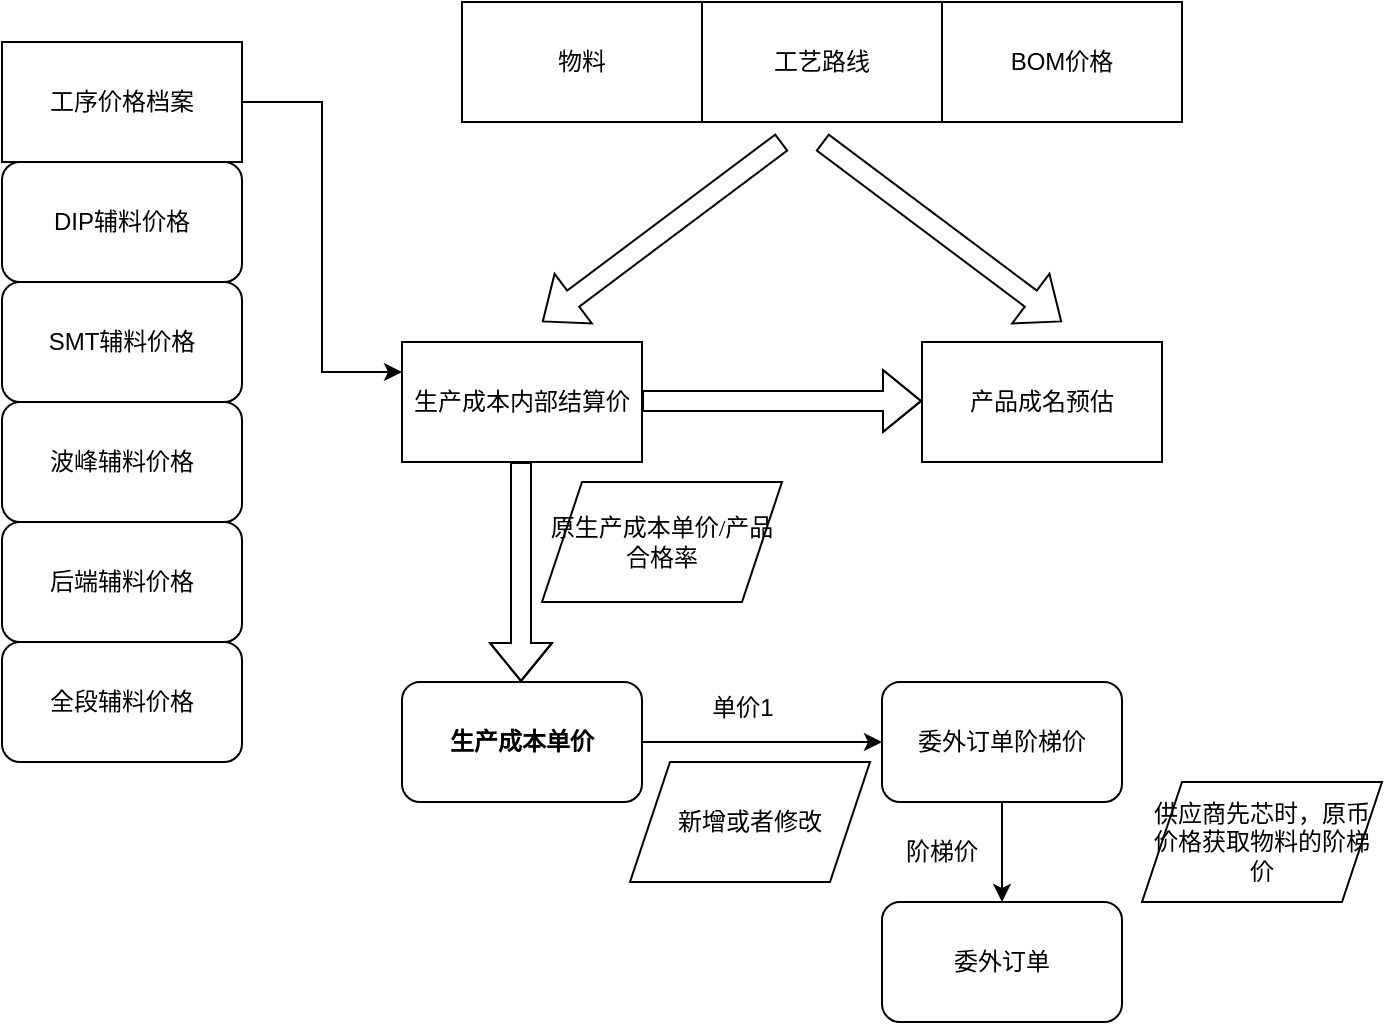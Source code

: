 <mxfile version="21.3.3" type="github">
  <diagram id="C5RBs43oDa-KdzZeNtuy" name="Page-1">
    <mxGraphModel dx="788" dy="581" grid="1" gridSize="10" guides="1" tooltips="1" connect="1" arrows="1" fold="1" page="1" pageScale="1" pageWidth="827" pageHeight="1169" math="0" shadow="0">
      <root>
        <mxCell id="WIyWlLk6GJQsqaUBKTNV-0" />
        <mxCell id="WIyWlLk6GJQsqaUBKTNV-1" parent="WIyWlLk6GJQsqaUBKTNV-0" />
        <mxCell id="87sOYWtt1EghXxEH-w2J-45" style="edgeStyle=orthogonalEdgeStyle;rounded=0;orthogonalLoop=1;jettySize=auto;html=1;entryX=0;entryY=0.25;entryDx=0;entryDy=0;" edge="1" parent="WIyWlLk6GJQsqaUBKTNV-1" source="87sOYWtt1EghXxEH-w2J-0" target="87sOYWtt1EghXxEH-w2J-2">
          <mxGeometry relative="1" as="geometry" />
        </mxCell>
        <mxCell id="87sOYWtt1EghXxEH-w2J-0" value="工序价格档案" style="rounded=0;whiteSpace=wrap;html=1;" vertex="1" parent="WIyWlLk6GJQsqaUBKTNV-1">
          <mxGeometry x="100" y="90" width="120" height="60" as="geometry" />
        </mxCell>
        <mxCell id="87sOYWtt1EghXxEH-w2J-19" value="" style="edgeStyle=orthogonalEdgeStyle;rounded=0;orthogonalLoop=1;jettySize=auto;html=1;" edge="1" parent="WIyWlLk6GJQsqaUBKTNV-1" source="87sOYWtt1EghXxEH-w2J-1" target="87sOYWtt1EghXxEH-w2J-18">
          <mxGeometry relative="1" as="geometry" />
        </mxCell>
        <mxCell id="87sOYWtt1EghXxEH-w2J-1" value="&lt;p class=&quot;MsoNormal&quot;&gt;&lt;b&gt;生产成本单价&lt;/b&gt;&lt;/p&gt;" style="rounded=1;whiteSpace=wrap;html=1;" vertex="1" parent="WIyWlLk6GJQsqaUBKTNV-1">
          <mxGeometry x="300" y="410" width="120" height="60" as="geometry" />
        </mxCell>
        <mxCell id="87sOYWtt1EghXxEH-w2J-2" value="生产成本内部结算价" style="rounded=0;whiteSpace=wrap;html=1;" vertex="1" parent="WIyWlLk6GJQsqaUBKTNV-1">
          <mxGeometry x="300" y="240" width="120" height="60" as="geometry" />
        </mxCell>
        <mxCell id="87sOYWtt1EghXxEH-w2J-10" value="物料" style="whiteSpace=wrap;html=1;" vertex="1" parent="WIyWlLk6GJQsqaUBKTNV-1">
          <mxGeometry x="330" y="70" width="120" height="60" as="geometry" />
        </mxCell>
        <mxCell id="87sOYWtt1EghXxEH-w2J-11" value="工艺路线" style="whiteSpace=wrap;html=1;" vertex="1" parent="WIyWlLk6GJQsqaUBKTNV-1">
          <mxGeometry x="450" y="70" width="120" height="60" as="geometry" />
        </mxCell>
        <mxCell id="87sOYWtt1EghXxEH-w2J-14" value="" style="shape=flexArrow;endArrow=classic;html=1;rounded=0;" edge="1" parent="WIyWlLk6GJQsqaUBKTNV-1">
          <mxGeometry width="50" height="50" relative="1" as="geometry">
            <mxPoint x="359.5" y="300" as="sourcePoint" />
            <mxPoint x="359.5" y="410" as="targetPoint" />
            <Array as="points">
              <mxPoint x="359.5" y="360" />
            </Array>
          </mxGeometry>
        </mxCell>
        <mxCell id="87sOYWtt1EghXxEH-w2J-15" value="&lt;p class=&quot;MsoNormal&quot;&gt;&lt;font face=&quot;宋体&quot;&gt;原生产成本单价&lt;/font&gt;&lt;font face=&quot;Calibri&quot;&gt;/&lt;/font&gt;&lt;font face=&quot;宋体&quot;&gt;产品合格率&lt;/font&gt;&lt;/p&gt;" style="shape=parallelogram;perimeter=parallelogramPerimeter;whiteSpace=wrap;html=1;fixedSize=1;" vertex="1" parent="WIyWlLk6GJQsqaUBKTNV-1">
          <mxGeometry x="370" y="310" width="120" height="60" as="geometry" />
        </mxCell>
        <mxCell id="87sOYWtt1EghXxEH-w2J-21" value="" style="edgeStyle=orthogonalEdgeStyle;rounded=0;orthogonalLoop=1;jettySize=auto;html=1;" edge="1" parent="WIyWlLk6GJQsqaUBKTNV-1" source="87sOYWtt1EghXxEH-w2J-18" target="87sOYWtt1EghXxEH-w2J-20">
          <mxGeometry relative="1" as="geometry" />
        </mxCell>
        <mxCell id="87sOYWtt1EghXxEH-w2J-18" value="委外订单阶梯价" style="whiteSpace=wrap;html=1;rounded=1;" vertex="1" parent="WIyWlLk6GJQsqaUBKTNV-1">
          <mxGeometry x="540" y="410" width="120" height="60" as="geometry" />
        </mxCell>
        <mxCell id="87sOYWtt1EghXxEH-w2J-20" value="委外订单" style="rounded=1;whiteSpace=wrap;html=1;" vertex="1" parent="WIyWlLk6GJQsqaUBKTNV-1">
          <mxGeometry x="540" y="520" width="120" height="60" as="geometry" />
        </mxCell>
        <mxCell id="87sOYWtt1EghXxEH-w2J-23" value="供应商先芯时，原币价格获取物料的阶梯价" style="shape=parallelogram;perimeter=parallelogramPerimeter;whiteSpace=wrap;html=1;fixedSize=1;" vertex="1" parent="WIyWlLk6GJQsqaUBKTNV-1">
          <mxGeometry x="670" y="460" width="120" height="60" as="geometry" />
        </mxCell>
        <mxCell id="87sOYWtt1EghXxEH-w2J-24" value="阶梯价" style="text;html=1;strokeColor=none;fillColor=none;align=center;verticalAlign=middle;whiteSpace=wrap;rounded=0;" vertex="1" parent="WIyWlLk6GJQsqaUBKTNV-1">
          <mxGeometry x="540" y="480" width="60" height="30" as="geometry" />
        </mxCell>
        <mxCell id="87sOYWtt1EghXxEH-w2J-27" value="新增或者修改" style="shape=parallelogram;perimeter=parallelogramPerimeter;whiteSpace=wrap;html=1;fixedSize=1;" vertex="1" parent="WIyWlLk6GJQsqaUBKTNV-1">
          <mxGeometry x="414" y="450" width="120" height="60" as="geometry" />
        </mxCell>
        <mxCell id="87sOYWtt1EghXxEH-w2J-28" value="" style="shape=flexArrow;endArrow=classic;html=1;rounded=0;" edge="1" parent="WIyWlLk6GJQsqaUBKTNV-1">
          <mxGeometry width="50" height="50" relative="1" as="geometry">
            <mxPoint x="420" y="269.5" as="sourcePoint" />
            <mxPoint x="560" y="269.5" as="targetPoint" />
            <Array as="points">
              <mxPoint x="480" y="269.5" />
            </Array>
          </mxGeometry>
        </mxCell>
        <mxCell id="87sOYWtt1EghXxEH-w2J-29" value="产品成名预估" style="rounded=0;whiteSpace=wrap;html=1;" vertex="1" parent="WIyWlLk6GJQsqaUBKTNV-1">
          <mxGeometry x="560" y="240" width="120" height="60" as="geometry" />
        </mxCell>
        <mxCell id="87sOYWtt1EghXxEH-w2J-31" value="BOM价格" style="rounded=0;whiteSpace=wrap;html=1;" vertex="1" parent="WIyWlLk6GJQsqaUBKTNV-1">
          <mxGeometry x="570" y="70" width="120" height="60" as="geometry" />
        </mxCell>
        <mxCell id="87sOYWtt1EghXxEH-w2J-33" value="SMT辅料价格" style="rounded=1;whiteSpace=wrap;html=1;" vertex="1" parent="WIyWlLk6GJQsqaUBKTNV-1">
          <mxGeometry x="100" y="210" width="120" height="60" as="geometry" />
        </mxCell>
        <mxCell id="87sOYWtt1EghXxEH-w2J-34" value="波峰辅料价格" style="rounded=1;whiteSpace=wrap;html=1;" vertex="1" parent="WIyWlLk6GJQsqaUBKTNV-1">
          <mxGeometry x="100" y="270" width="120" height="60" as="geometry" />
        </mxCell>
        <mxCell id="87sOYWtt1EghXxEH-w2J-35" value="后端辅料价格" style="rounded=1;whiteSpace=wrap;html=1;" vertex="1" parent="WIyWlLk6GJQsqaUBKTNV-1">
          <mxGeometry x="100" y="330" width="120" height="60" as="geometry" />
        </mxCell>
        <mxCell id="87sOYWtt1EghXxEH-w2J-36" value="全段辅料价格" style="rounded=1;whiteSpace=wrap;html=1;" vertex="1" parent="WIyWlLk6GJQsqaUBKTNV-1">
          <mxGeometry x="100" y="390" width="120" height="60" as="geometry" />
        </mxCell>
        <mxCell id="87sOYWtt1EghXxEH-w2J-37" value="DIP辅料价格" style="rounded=1;whiteSpace=wrap;html=1;" vertex="1" parent="WIyWlLk6GJQsqaUBKTNV-1">
          <mxGeometry x="100" y="150" width="120" height="60" as="geometry" />
        </mxCell>
        <mxCell id="87sOYWtt1EghXxEH-w2J-48" value="" style="shape=flexArrow;endArrow=classic;html=1;rounded=0;" edge="1" parent="WIyWlLk6GJQsqaUBKTNV-1">
          <mxGeometry width="50" height="50" relative="1" as="geometry">
            <mxPoint x="490" y="140" as="sourcePoint" />
            <mxPoint x="370" y="230" as="targetPoint" />
          </mxGeometry>
        </mxCell>
        <mxCell id="87sOYWtt1EghXxEH-w2J-50" value="" style="shape=flexArrow;endArrow=classic;html=1;rounded=0;" edge="1" parent="WIyWlLk6GJQsqaUBKTNV-1">
          <mxGeometry width="50" height="50" relative="1" as="geometry">
            <mxPoint x="510" y="140" as="sourcePoint" />
            <mxPoint x="630" y="230" as="targetPoint" />
          </mxGeometry>
        </mxCell>
        <mxCell id="87sOYWtt1EghXxEH-w2J-51" value="单价1" style="text;html=1;align=center;verticalAlign=middle;resizable=0;points=[];autosize=1;strokeColor=none;fillColor=none;" vertex="1" parent="WIyWlLk6GJQsqaUBKTNV-1">
          <mxGeometry x="445" y="408" width="50" height="30" as="geometry" />
        </mxCell>
      </root>
    </mxGraphModel>
  </diagram>
</mxfile>
